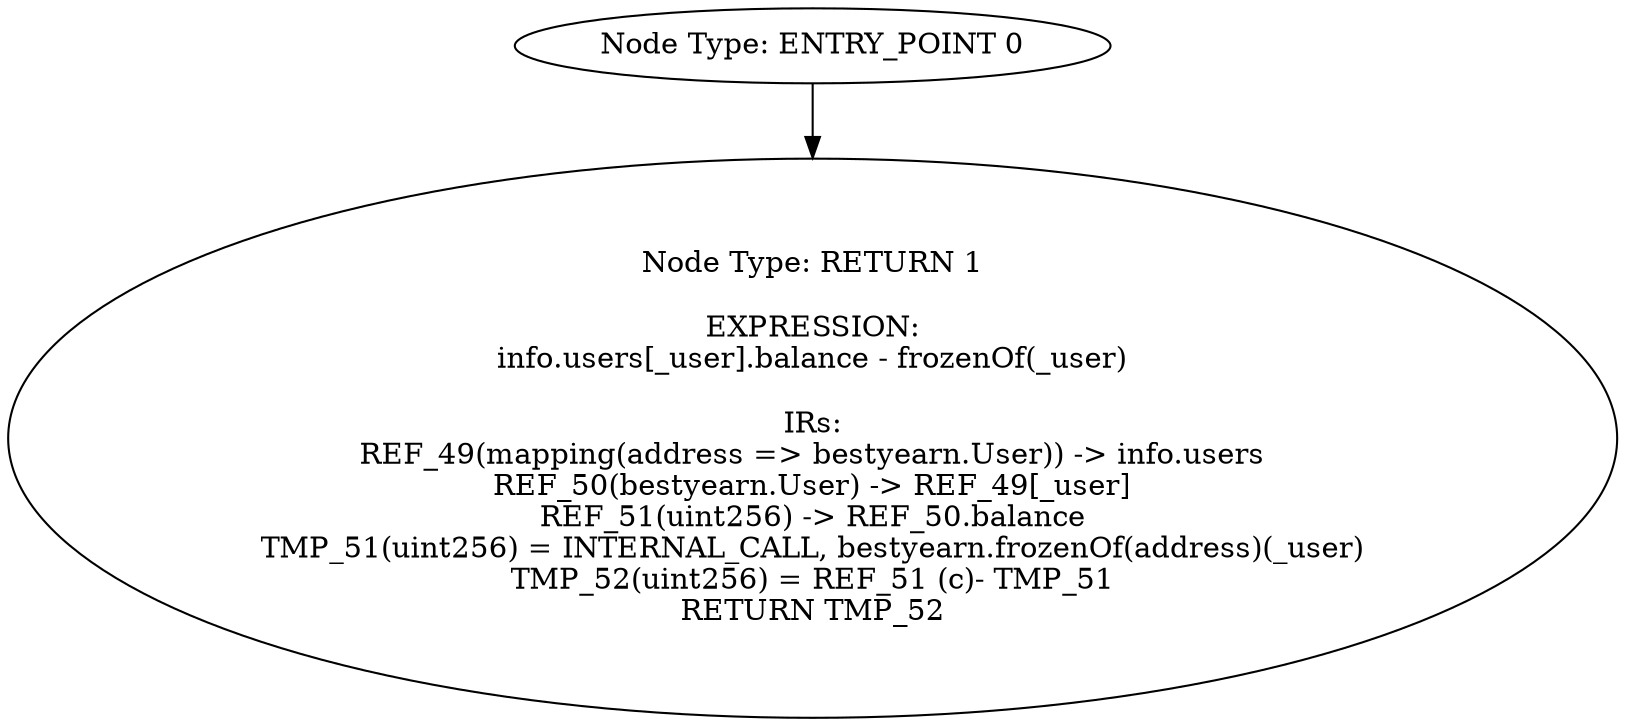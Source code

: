 digraph{
0[label="Node Type: ENTRY_POINT 0
"];
0->1;
1[label="Node Type: RETURN 1

EXPRESSION:
info.users[_user].balance - frozenOf(_user)

IRs:
REF_49(mapping(address => bestyearn.User)) -> info.users
REF_50(bestyearn.User) -> REF_49[_user]
REF_51(uint256) -> REF_50.balance
TMP_51(uint256) = INTERNAL_CALL, bestyearn.frozenOf(address)(_user)
TMP_52(uint256) = REF_51 (c)- TMP_51
RETURN TMP_52"];
}
